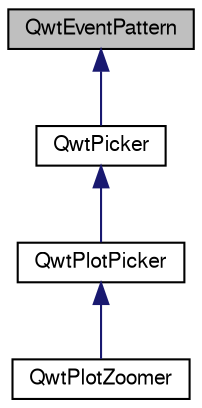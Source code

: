 digraph G
{
  edge [fontname="FreeSans",fontsize="10",labelfontname="FreeSans",labelfontsize="10"];
  node [fontname="FreeSans",fontsize="10",shape=record];
  Node1 [label="QwtEventPattern",height=0.2,width=0.4,color="black", fillcolor="grey75", style="filled" fontcolor="black"];
  Node1 -> Node2 [dir="back",color="midnightblue",fontsize="10",style="solid",fontname="FreeSans"];
  Node2 [label="QwtPicker",height=0.2,width=0.4,color="black", fillcolor="white", style="filled",URL="$class_qwt_picker.html",tooltip="QwtPicker provides selections on a widget."];
  Node2 -> Node3 [dir="back",color="midnightblue",fontsize="10",style="solid",fontname="FreeSans"];
  Node3 [label="QwtPlotPicker",height=0.2,width=0.4,color="black", fillcolor="white", style="filled",URL="$class_qwt_plot_picker.html",tooltip="QwtPlotPicker provides selections on a plot canvas."];
  Node3 -> Node4 [dir="back",color="midnightblue",fontsize="10",style="solid",fontname="FreeSans"];
  Node4 [label="QwtPlotZoomer",height=0.2,width=0.4,color="black", fillcolor="white", style="filled",URL="$class_qwt_plot_zoomer.html",tooltip="QwtPlotZoomer provides stacked zooming for a plot widget."];
}
